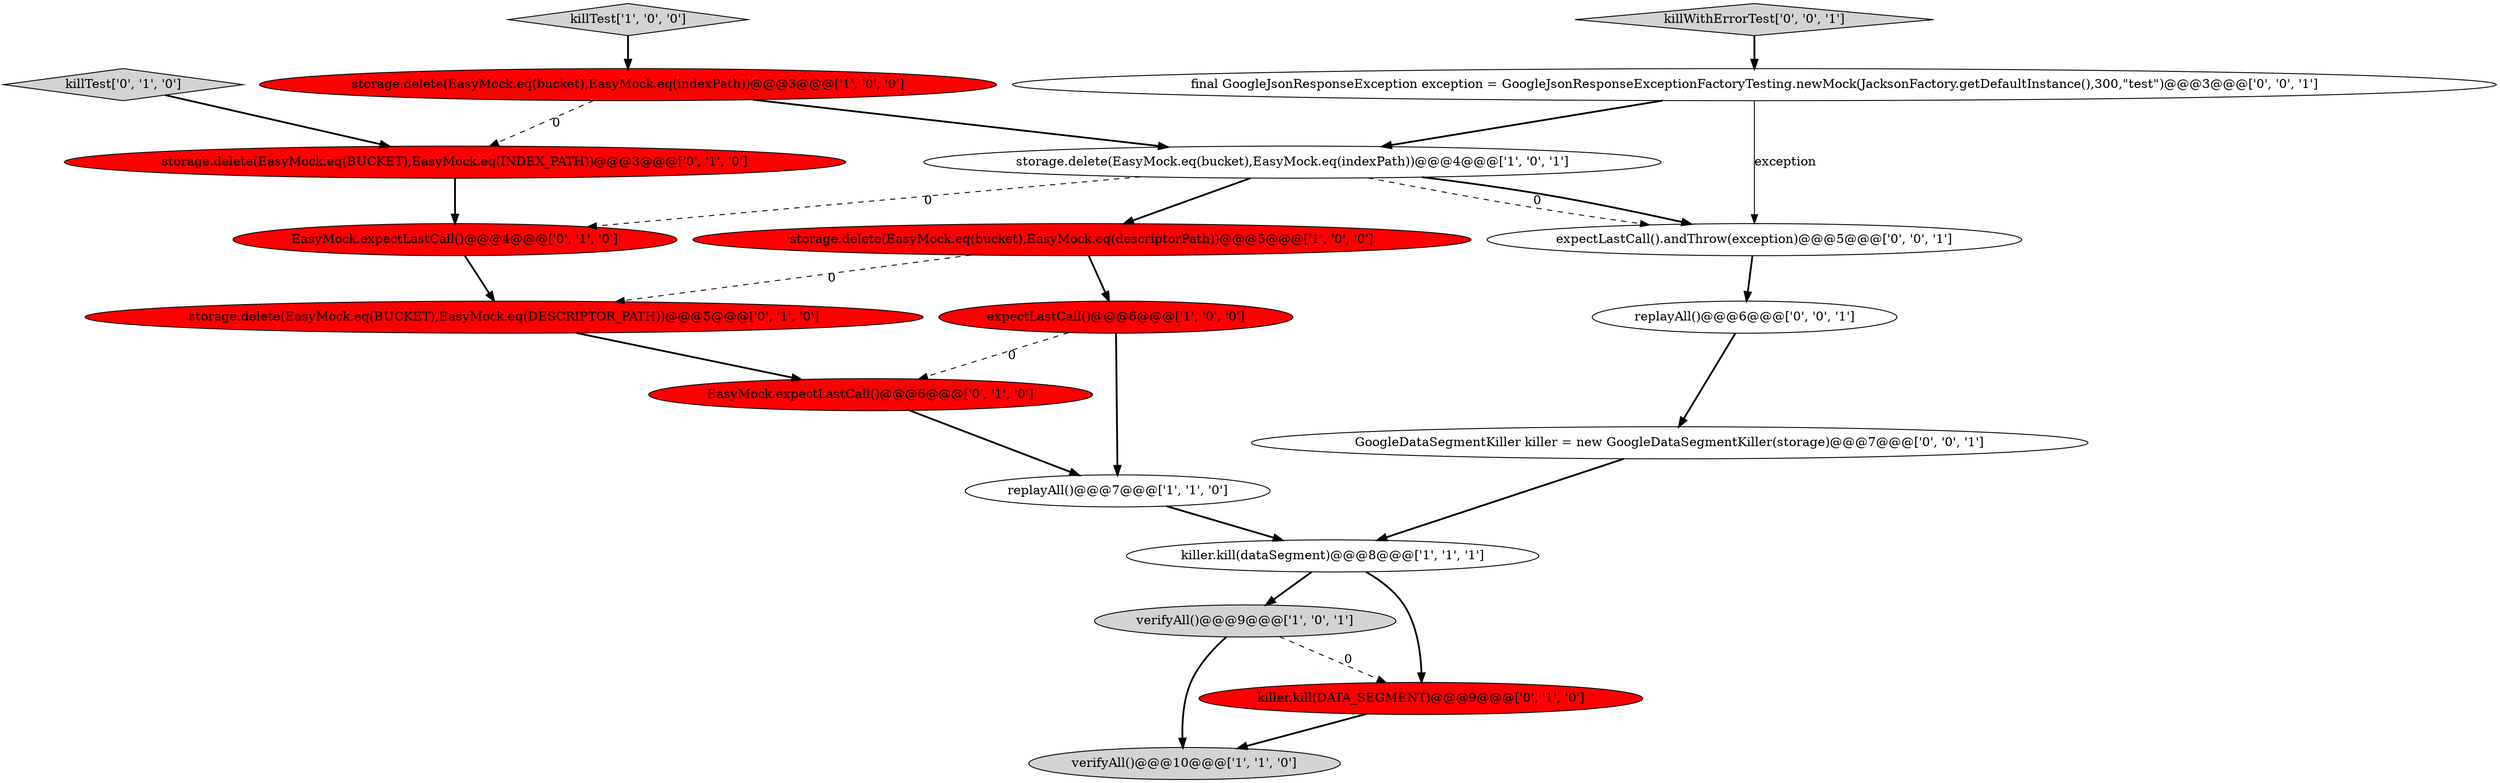 digraph {
12 [style = filled, label = "EasyMock.expectLastCall()@@@6@@@['0', '1', '0']", fillcolor = red, shape = ellipse image = "AAA1AAABBB2BBB"];
4 [style = filled, label = "storage.delete(EasyMock.eq(bucket),EasyMock.eq(indexPath))@@@4@@@['1', '0', '1']", fillcolor = white, shape = ellipse image = "AAA0AAABBB1BBB"];
17 [style = filled, label = "replayAll()@@@6@@@['0', '0', '1']", fillcolor = white, shape = ellipse image = "AAA0AAABBB3BBB"];
9 [style = filled, label = "storage.delete(EasyMock.eq(BUCKET),EasyMock.eq(DESCRIPTOR_PATH))@@@5@@@['0', '1', '0']", fillcolor = red, shape = ellipse image = "AAA1AAABBB2BBB"];
5 [style = filled, label = "expectLastCall()@@@6@@@['1', '0', '0']", fillcolor = red, shape = ellipse image = "AAA1AAABBB1BBB"];
1 [style = filled, label = "verifyAll()@@@9@@@['1', '0', '1']", fillcolor = lightgray, shape = ellipse image = "AAA0AAABBB1BBB"];
11 [style = filled, label = "killTest['0', '1', '0']", fillcolor = lightgray, shape = diamond image = "AAA0AAABBB2BBB"];
13 [style = filled, label = "storage.delete(EasyMock.eq(BUCKET),EasyMock.eq(INDEX_PATH))@@@3@@@['0', '1', '0']", fillcolor = red, shape = ellipse image = "AAA1AAABBB2BBB"];
14 [style = filled, label = "EasyMock.expectLastCall()@@@4@@@['0', '1', '0']", fillcolor = red, shape = ellipse image = "AAA1AAABBB2BBB"];
0 [style = filled, label = "verifyAll()@@@10@@@['1', '1', '0']", fillcolor = lightgray, shape = ellipse image = "AAA0AAABBB1BBB"];
7 [style = filled, label = "killTest['1', '0', '0']", fillcolor = lightgray, shape = diamond image = "AAA0AAABBB1BBB"];
2 [style = filled, label = "killer.kill(dataSegment)@@@8@@@['1', '1', '1']", fillcolor = white, shape = ellipse image = "AAA0AAABBB1BBB"];
16 [style = filled, label = "killWithErrorTest['0', '0', '1']", fillcolor = lightgray, shape = diamond image = "AAA0AAABBB3BBB"];
19 [style = filled, label = "GoogleDataSegmentKiller killer = new GoogleDataSegmentKiller(storage)@@@7@@@['0', '0', '1']", fillcolor = white, shape = ellipse image = "AAA0AAABBB3BBB"];
8 [style = filled, label = "storage.delete(EasyMock.eq(bucket),EasyMock.eq(descriptorPath))@@@5@@@['1', '0', '0']", fillcolor = red, shape = ellipse image = "AAA1AAABBB1BBB"];
10 [style = filled, label = "killer.kill(DATA_SEGMENT)@@@9@@@['0', '1', '0']", fillcolor = red, shape = ellipse image = "AAA1AAABBB2BBB"];
6 [style = filled, label = "storage.delete(EasyMock.eq(bucket),EasyMock.eq(indexPath))@@@3@@@['1', '0', '0']", fillcolor = red, shape = ellipse image = "AAA1AAABBB1BBB"];
18 [style = filled, label = "expectLastCall().andThrow(exception)@@@5@@@['0', '0', '1']", fillcolor = white, shape = ellipse image = "AAA0AAABBB3BBB"];
15 [style = filled, label = "final GoogleJsonResponseException exception = GoogleJsonResponseExceptionFactoryTesting.newMock(JacksonFactory.getDefaultInstance(),300,\"test\")@@@3@@@['0', '0', '1']", fillcolor = white, shape = ellipse image = "AAA0AAABBB3BBB"];
3 [style = filled, label = "replayAll()@@@7@@@['1', '1', '0']", fillcolor = white, shape = ellipse image = "AAA0AAABBB1BBB"];
5->3 [style = bold, label=""];
4->18 [style = dashed, label="0"];
16->15 [style = bold, label=""];
5->12 [style = dashed, label="0"];
2->1 [style = bold, label=""];
15->18 [style = solid, label="exception"];
18->17 [style = bold, label=""];
4->18 [style = bold, label=""];
1->0 [style = bold, label=""];
19->2 [style = bold, label=""];
1->10 [style = dashed, label="0"];
2->10 [style = bold, label=""];
17->19 [style = bold, label=""];
8->9 [style = dashed, label="0"];
6->4 [style = bold, label=""];
6->13 [style = dashed, label="0"];
3->2 [style = bold, label=""];
8->5 [style = bold, label=""];
11->13 [style = bold, label=""];
10->0 [style = bold, label=""];
7->6 [style = bold, label=""];
15->4 [style = bold, label=""];
4->8 [style = bold, label=""];
14->9 [style = bold, label=""];
4->14 [style = dashed, label="0"];
12->3 [style = bold, label=""];
9->12 [style = bold, label=""];
13->14 [style = bold, label=""];
}
